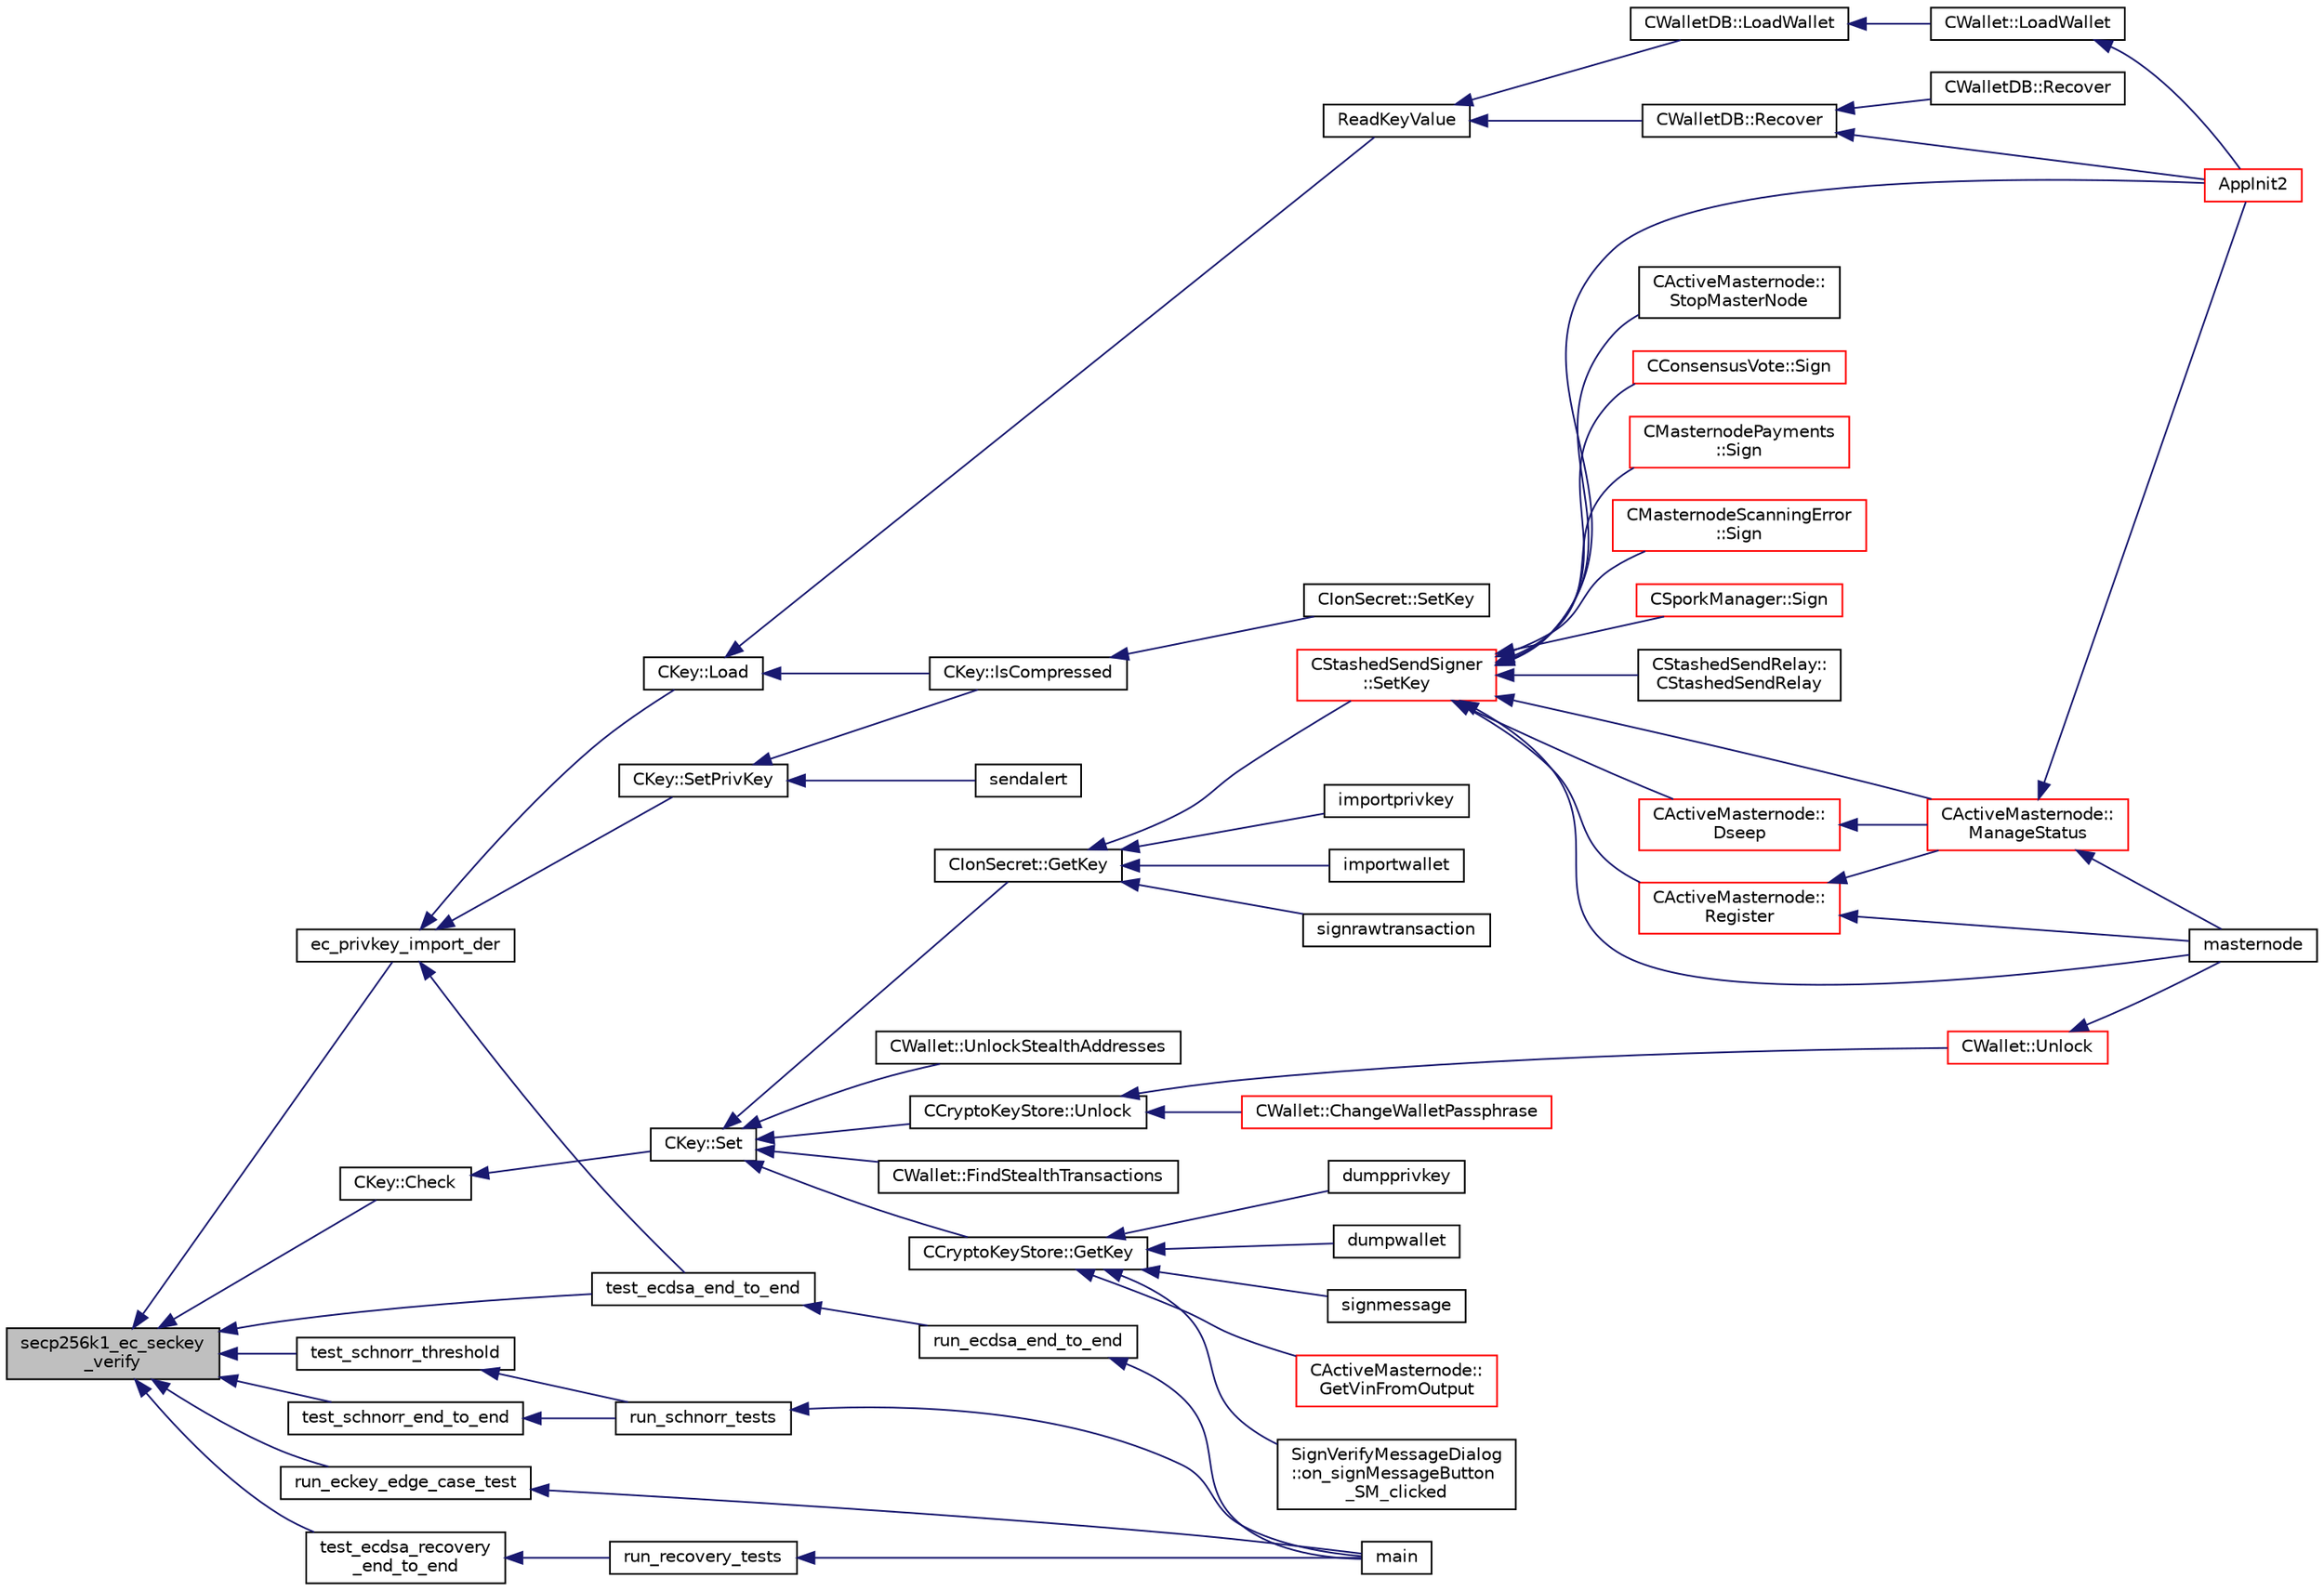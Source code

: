 digraph "secp256k1_ec_seckey_verify"
{
  edge [fontname="Helvetica",fontsize="10",labelfontname="Helvetica",labelfontsize="10"];
  node [fontname="Helvetica",fontsize="10",shape=record];
  rankdir="LR";
  Node712 [label="secp256k1_ec_seckey\l_verify",height=0.2,width=0.4,color="black", fillcolor="grey75", style="filled", fontcolor="black"];
  Node712 -> Node713 [dir="back",color="midnightblue",fontsize="10",style="solid",fontname="Helvetica"];
  Node713 [label="ec_privkey_import_der",height=0.2,width=0.4,color="black", fillcolor="white", style="filled",URL="$d1/dbc/key_8cpp.html#a4b55d97662f6589a6319c363469c501e",tooltip="These functions are taken from the libsecp256k1 distribution and are very ugly. "];
  Node713 -> Node714 [dir="back",color="midnightblue",fontsize="10",style="solid",fontname="Helvetica"];
  Node714 [label="CKey::SetPrivKey",height=0.2,width=0.4,color="black", fillcolor="white", style="filled",URL="$d2/d63/class_c_key.html#aa62c082c9037565fce02b457cc335e7b"];
  Node714 -> Node715 [dir="back",color="midnightblue",fontsize="10",style="solid",fontname="Helvetica"];
  Node715 [label="CKey::IsCompressed",height=0.2,width=0.4,color="black", fillcolor="white", style="filled",URL="$d2/d63/class_c_key.html#a96b017433a65335775cf3807d73f85ce"];
  Node715 -> Node716 [dir="back",color="midnightblue",fontsize="10",style="solid",fontname="Helvetica"];
  Node716 [label="CIonSecret::SetKey",height=0.2,width=0.4,color="black", fillcolor="white", style="filled",URL="$d3/d88/class_c_ion_secret.html#af28cc32f79cc793418e810e8ae12e25e"];
  Node714 -> Node717 [dir="back",color="midnightblue",fontsize="10",style="solid",fontname="Helvetica"];
  Node717 [label="sendalert",height=0.2,width=0.4,color="black", fillcolor="white", style="filled",URL="$df/dab/rpcnet_8cpp.html#a89a8e338923aea165bb7d8d572d76203"];
  Node713 -> Node718 [dir="back",color="midnightblue",fontsize="10",style="solid",fontname="Helvetica"];
  Node718 [label="CKey::Load",height=0.2,width=0.4,color="black", fillcolor="white", style="filled",URL="$d2/d63/class_c_key.html#a141751588f8bfe5f1b6fc27f4e64b63f"];
  Node718 -> Node715 [dir="back",color="midnightblue",fontsize="10",style="solid",fontname="Helvetica"];
  Node718 -> Node719 [dir="back",color="midnightblue",fontsize="10",style="solid",fontname="Helvetica"];
  Node719 [label="ReadKeyValue",height=0.2,width=0.4,color="black", fillcolor="white", style="filled",URL="$dc/d75/walletdb_8cpp.html#ad1f171cf096f5479805a06fc20480343"];
  Node719 -> Node720 [dir="back",color="midnightblue",fontsize="10",style="solid",fontname="Helvetica"];
  Node720 [label="CWalletDB::LoadWallet",height=0.2,width=0.4,color="black", fillcolor="white", style="filled",URL="$d4/d90/class_c_wallet_d_b.html#a14f26e53502d1a60dd2b034f830acf03"];
  Node720 -> Node721 [dir="back",color="midnightblue",fontsize="10",style="solid",fontname="Helvetica"];
  Node721 [label="CWallet::LoadWallet",height=0.2,width=0.4,color="black", fillcolor="white", style="filled",URL="$d2/de5/class_c_wallet.html#a5d7b244b8ed0cbe24233ee0b6ca3cae0"];
  Node721 -> Node722 [dir="back",color="midnightblue",fontsize="10",style="solid",fontname="Helvetica"];
  Node722 [label="AppInit2",height=0.2,width=0.4,color="red", fillcolor="white", style="filled",URL="$d8/dc0/init_8h.html#a1a4c1bfbf6ba1db77e988b89b9cadfd3",tooltip="Initialize ion. "];
  Node719 -> Node726 [dir="back",color="midnightblue",fontsize="10",style="solid",fontname="Helvetica"];
  Node726 [label="CWalletDB::Recover",height=0.2,width=0.4,color="black", fillcolor="white", style="filled",URL="$d4/d90/class_c_wallet_d_b.html#a3ebeb12f37d9c66512e2bc2903a6854a"];
  Node726 -> Node722 [dir="back",color="midnightblue",fontsize="10",style="solid",fontname="Helvetica"];
  Node726 -> Node727 [dir="back",color="midnightblue",fontsize="10",style="solid",fontname="Helvetica"];
  Node727 [label="CWalletDB::Recover",height=0.2,width=0.4,color="black", fillcolor="white", style="filled",URL="$d4/d90/class_c_wallet_d_b.html#a44388f1c3ee63191dcb78b1001e9390c"];
  Node713 -> Node728 [dir="back",color="midnightblue",fontsize="10",style="solid",fontname="Helvetica"];
  Node728 [label="test_ecdsa_end_to_end",height=0.2,width=0.4,color="black", fillcolor="white", style="filled",URL="$d5/d7f/tests_8c.html#a3fc9dc1908215215a68690ea1bfa8bcd"];
  Node728 -> Node729 [dir="back",color="midnightblue",fontsize="10",style="solid",fontname="Helvetica"];
  Node729 [label="run_ecdsa_end_to_end",height=0.2,width=0.4,color="black", fillcolor="white", style="filled",URL="$d5/d7f/tests_8c.html#ab05096657be701bf9ca8616475bb9491"];
  Node729 -> Node730 [dir="back",color="midnightblue",fontsize="10",style="solid",fontname="Helvetica"];
  Node730 [label="main",height=0.2,width=0.4,color="black", fillcolor="white", style="filled",URL="$d5/d7f/tests_8c.html#a3c04138a5bfe5d72780bb7e82a18e627"];
  Node712 -> Node731 [dir="back",color="midnightblue",fontsize="10",style="solid",fontname="Helvetica"];
  Node731 [label="CKey::Check",height=0.2,width=0.4,color="black", fillcolor="white", style="filled",URL="$d2/d63/class_c_key.html#acec869bc75fa8f4d619ab025d367a97c"];
  Node731 -> Node732 [dir="back",color="midnightblue",fontsize="10",style="solid",fontname="Helvetica"];
  Node732 [label="CKey::Set",height=0.2,width=0.4,color="black", fillcolor="white", style="filled",URL="$d2/d63/class_c_key.html#aaa13d5f08456bba094210c5eeabf64c8"];
  Node732 -> Node733 [dir="back",color="midnightblue",fontsize="10",style="solid",fontname="Helvetica"];
  Node733 [label="CIonSecret::GetKey",height=0.2,width=0.4,color="black", fillcolor="white", style="filled",URL="$d3/d88/class_c_ion_secret.html#a5220650629f8d852bd6cffeec00df235"];
  Node733 -> Node734 [dir="back",color="midnightblue",fontsize="10",style="solid",fontname="Helvetica"];
  Node734 [label="importprivkey",height=0.2,width=0.4,color="black", fillcolor="white", style="filled",URL="$dc/dbf/rpcdump_8cpp.html#a3a6fdb974fce01220a895393d444e981"];
  Node733 -> Node735 [dir="back",color="midnightblue",fontsize="10",style="solid",fontname="Helvetica"];
  Node735 [label="importwallet",height=0.2,width=0.4,color="black", fillcolor="white", style="filled",URL="$dc/dbf/rpcdump_8cpp.html#a2566d5c9dd1938b74e70398cdb3ac5c1"];
  Node733 -> Node736 [dir="back",color="midnightblue",fontsize="10",style="solid",fontname="Helvetica"];
  Node736 [label="signrawtransaction",height=0.2,width=0.4,color="black", fillcolor="white", style="filled",URL="$dc/da8/rpcrawtransaction_8cpp.html#aa0d151e35c0ad5ec82df451a833aeadb"];
  Node733 -> Node737 [dir="back",color="midnightblue",fontsize="10",style="solid",fontname="Helvetica"];
  Node737 [label="CStashedSendSigner\l::SetKey",height=0.2,width=0.4,color="red", fillcolor="white", style="filled",URL="$da/d0a/class_c_stashed_send_signer.html#a706eb86a74431f151080cb9e466fe6ce",tooltip="Set the private/public key values, returns true if successful. "];
  Node737 -> Node738 [dir="back",color="midnightblue",fontsize="10",style="solid",fontname="Helvetica"];
  Node738 [label="CActiveMasternode::\lManageStatus",height=0.2,width=0.4,color="red", fillcolor="white", style="filled",URL="$d9/d29/class_c_active_masternode.html#a8004b3b2100da7dcfedbd1e959633e51"];
  Node738 -> Node722 [dir="back",color="midnightblue",fontsize="10",style="solid",fontname="Helvetica"];
  Node738 -> Node740 [dir="back",color="midnightblue",fontsize="10",style="solid",fontname="Helvetica"];
  Node740 [label="masternode",height=0.2,width=0.4,color="black", fillcolor="white", style="filled",URL="$d5/d6b/rpcstashedsend_8cpp.html#a30609e443aeb47c29ed0878d16b1b5e1"];
  Node737 -> Node743 [dir="back",color="midnightblue",fontsize="10",style="solid",fontname="Helvetica"];
  Node743 [label="CActiveMasternode::\lStopMasterNode",height=0.2,width=0.4,color="black", fillcolor="white", style="filled",URL="$d9/d29/class_c_active_masternode.html#aa8221b9331dba267e222a84dd5d5b00d"];
  Node737 -> Node744 [dir="back",color="midnightblue",fontsize="10",style="solid",fontname="Helvetica"];
  Node744 [label="CActiveMasternode::\lDseep",height=0.2,width=0.4,color="red", fillcolor="white", style="filled",URL="$d9/d29/class_c_active_masternode.html#af217e0c05aee3315421a8760db6a7a6c"];
  Node744 -> Node738 [dir="back",color="midnightblue",fontsize="10",style="solid",fontname="Helvetica"];
  Node737 -> Node746 [dir="back",color="midnightblue",fontsize="10",style="solid",fontname="Helvetica"];
  Node746 [label="CActiveMasternode::\lRegister",height=0.2,width=0.4,color="red", fillcolor="white", style="filled",URL="$d9/d29/class_c_active_masternode.html#aacd8f048772ab4f9908c11d29727063d",tooltip="Register remote Masternode. "];
  Node746 -> Node738 [dir="back",color="midnightblue",fontsize="10",style="solid",fontname="Helvetica"];
  Node746 -> Node740 [dir="back",color="midnightblue",fontsize="10",style="solid",fontname="Helvetica"];
  Node737 -> Node722 [dir="back",color="midnightblue",fontsize="10",style="solid",fontname="Helvetica"];
  Node737 -> Node749 [dir="back",color="midnightblue",fontsize="10",style="solid",fontname="Helvetica"];
  Node749 [label="CConsensusVote::Sign",height=0.2,width=0.4,color="red", fillcolor="white", style="filled",URL="$dc/da2/class_c_consensus_vote.html#a687495887aa75f5d5bb70f93ecb820d0"];
  Node737 -> Node762 [dir="back",color="midnightblue",fontsize="10",style="solid",fontname="Helvetica"];
  Node762 [label="CMasternodePayments\l::Sign",height=0.2,width=0.4,color="red", fillcolor="white", style="filled",URL="$dc/d9a/class_c_masternode_payments.html#a7d04afdf936b8de605ab6f478c7fad51"];
  Node737 -> Node775 [dir="back",color="midnightblue",fontsize="10",style="solid",fontname="Helvetica"];
  Node775 [label="CMasternodeScanningError\l::Sign",height=0.2,width=0.4,color="red", fillcolor="white", style="filled",URL="$d0/de7/class_c_masternode_scanning_error.html#afdc8ec9b08767cdf3c6a6cc819af7d09"];
  Node737 -> Node740 [dir="back",color="midnightblue",fontsize="10",style="solid",fontname="Helvetica"];
  Node737 -> Node777 [dir="back",color="midnightblue",fontsize="10",style="solid",fontname="Helvetica"];
  Node777 [label="CSporkManager::Sign",height=0.2,width=0.4,color="red", fillcolor="white", style="filled",URL="$d2/d5e/class_c_spork_manager.html#adf1b5d40f378c4bd3a5ea31905b11f30"];
  Node737 -> Node783 [dir="back",color="midnightblue",fontsize="10",style="solid",fontname="Helvetica"];
  Node783 [label="CStashedSendRelay::\lCStashedSendRelay",height=0.2,width=0.4,color="black", fillcolor="white", style="filled",URL="$d2/d25/class_c_stashed_send_relay.html#ac4f08ff3af1c8730a259abe6dc0972f5"];
  Node732 -> Node789 [dir="back",color="midnightblue",fontsize="10",style="solid",fontname="Helvetica"];
  Node789 [label="CCryptoKeyStore::Unlock",height=0.2,width=0.4,color="black", fillcolor="white", style="filled",URL="$db/dad/class_c_crypto_key_store.html#a81bd70e18aa75f566526620a74f9cd88"];
  Node789 -> Node790 [dir="back",color="midnightblue",fontsize="10",style="solid",fontname="Helvetica"];
  Node790 [label="CWallet::Unlock",height=0.2,width=0.4,color="red", fillcolor="white", style="filled",URL="$d2/de5/class_c_wallet.html#a654ae5a3a7c4c7c7bfd271f108781b40"];
  Node790 -> Node740 [dir="back",color="midnightblue",fontsize="10",style="solid",fontname="Helvetica"];
  Node789 -> Node810 [dir="back",color="midnightblue",fontsize="10",style="solid",fontname="Helvetica"];
  Node810 [label="CWallet::ChangeWalletPassphrase",height=0.2,width=0.4,color="red", fillcolor="white", style="filled",URL="$d2/de5/class_c_wallet.html#a4abcec3066e7c462f4564c159fc15031"];
  Node732 -> Node813 [dir="back",color="midnightblue",fontsize="10",style="solid",fontname="Helvetica"];
  Node813 [label="CCryptoKeyStore::GetKey",height=0.2,width=0.4,color="black", fillcolor="white", style="filled",URL="$db/dad/class_c_crypto_key_store.html#af46ec271fffb65a113702ba40a3738c8"];
  Node813 -> Node814 [dir="back",color="midnightblue",fontsize="10",style="solid",fontname="Helvetica"];
  Node814 [label="CActiveMasternode::\lGetVinFromOutput",height=0.2,width=0.4,color="red", fillcolor="white", style="filled",URL="$d9/d29/class_c_active_masternode.html#abc2ae1e24001f80ace4bbea2b6453944"];
  Node813 -> Node807 [dir="back",color="midnightblue",fontsize="10",style="solid",fontname="Helvetica"];
  Node807 [label="SignVerifyMessageDialog\l::on_signMessageButton\l_SM_clicked",height=0.2,width=0.4,color="black", fillcolor="white", style="filled",URL="$d1/d26/class_sign_verify_message_dialog.html#a2ef91b4ace68d63ab1c1d3cc6c13b5f9"];
  Node813 -> Node817 [dir="back",color="midnightblue",fontsize="10",style="solid",fontname="Helvetica"];
  Node817 [label="dumpprivkey",height=0.2,width=0.4,color="black", fillcolor="white", style="filled",URL="$dc/dbf/rpcdump_8cpp.html#a4010fb238298e15c540d3e5ecd60f858"];
  Node813 -> Node818 [dir="back",color="midnightblue",fontsize="10",style="solid",fontname="Helvetica"];
  Node818 [label="dumpwallet",height=0.2,width=0.4,color="black", fillcolor="white", style="filled",URL="$dc/dbf/rpcdump_8cpp.html#a831ddf746d4f2500ba6f6c07f63445cd"];
  Node813 -> Node819 [dir="back",color="midnightblue",fontsize="10",style="solid",fontname="Helvetica"];
  Node819 [label="signmessage",height=0.2,width=0.4,color="black", fillcolor="white", style="filled",URL="$df/d1d/rpcwallet_8cpp.html#a315b42a2c859c4b50a54c1b05984928c"];
  Node732 -> Node820 [dir="back",color="midnightblue",fontsize="10",style="solid",fontname="Helvetica"];
  Node820 [label="CWallet::UnlockStealthAddresses",height=0.2,width=0.4,color="black", fillcolor="white", style="filled",URL="$d2/de5/class_c_wallet.html#ac45af0632ea59c56295d3158b7387f33"];
  Node732 -> Node821 [dir="back",color="midnightblue",fontsize="10",style="solid",fontname="Helvetica"];
  Node821 [label="CWallet::FindStealthTransactions",height=0.2,width=0.4,color="black", fillcolor="white", style="filled",URL="$d2/de5/class_c_wallet.html#a5d0e2025dc7a87a0406be272b80509ee"];
  Node712 -> Node822 [dir="back",color="midnightblue",fontsize="10",style="solid",fontname="Helvetica"];
  Node822 [label="test_ecdsa_recovery\l_end_to_end",height=0.2,width=0.4,color="black", fillcolor="white", style="filled",URL="$d3/d71/recovery_2tests__impl_8h.html#a70649882936497184992dfaa06b1106f"];
  Node822 -> Node823 [dir="back",color="midnightblue",fontsize="10",style="solid",fontname="Helvetica"];
  Node823 [label="run_recovery_tests",height=0.2,width=0.4,color="black", fillcolor="white", style="filled",URL="$d3/d71/recovery_2tests__impl_8h.html#a3a06f71955483e9502f3c408857407f2"];
  Node823 -> Node730 [dir="back",color="midnightblue",fontsize="10",style="solid",fontname="Helvetica"];
  Node712 -> Node824 [dir="back",color="midnightblue",fontsize="10",style="solid",fontname="Helvetica"];
  Node824 [label="test_schnorr_end_to_end",height=0.2,width=0.4,color="black", fillcolor="white", style="filled",URL="$d4/d1d/schnorr_2tests__impl_8h.html#a0fadfae101d2df588a044f55eafcc0e6"];
  Node824 -> Node825 [dir="back",color="midnightblue",fontsize="10",style="solid",fontname="Helvetica"];
  Node825 [label="run_schnorr_tests",height=0.2,width=0.4,color="black", fillcolor="white", style="filled",URL="$d4/d1d/schnorr_2tests__impl_8h.html#a6b31cc8facecda629cf588196a4c936b"];
  Node825 -> Node730 [dir="back",color="midnightblue",fontsize="10",style="solid",fontname="Helvetica"];
  Node712 -> Node826 [dir="back",color="midnightblue",fontsize="10",style="solid",fontname="Helvetica"];
  Node826 [label="test_schnorr_threshold",height=0.2,width=0.4,color="black", fillcolor="white", style="filled",URL="$d4/d1d/schnorr_2tests__impl_8h.html#a7c79e0204a103b99844bdf1b2ac4cb57"];
  Node826 -> Node825 [dir="back",color="midnightblue",fontsize="10",style="solid",fontname="Helvetica"];
  Node712 -> Node827 [dir="back",color="midnightblue",fontsize="10",style="solid",fontname="Helvetica"];
  Node827 [label="run_eckey_edge_case_test",height=0.2,width=0.4,color="black", fillcolor="white", style="filled",URL="$d5/d7f/tests_8c.html#a32498e86a99a258f68cd4b1176f47966"];
  Node827 -> Node730 [dir="back",color="midnightblue",fontsize="10",style="solid",fontname="Helvetica"];
  Node712 -> Node728 [dir="back",color="midnightblue",fontsize="10",style="solid",fontname="Helvetica"];
}
